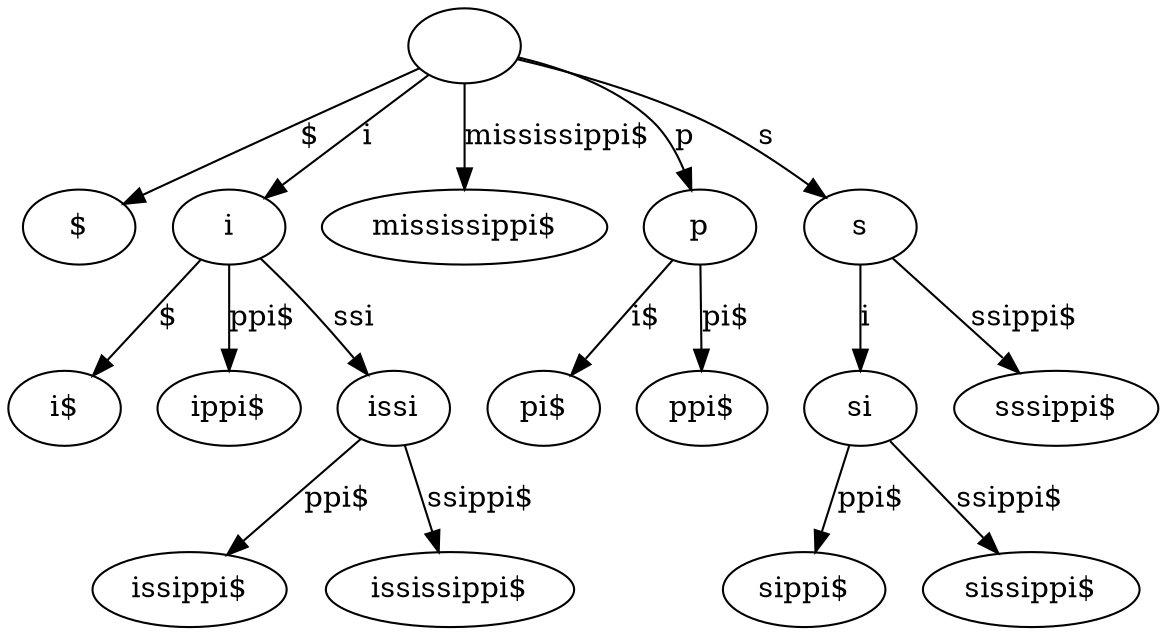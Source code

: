 // Suffix tree
digraph {
	"|" [label=""]
	"$|$" [label="$"]
	"|" -> "$|$" [label="$"]
	"i|i" [label=i]
	"$|i$" [label="i$"]
	"i|i" -> "$|i$" [label="$"]
	"ppi$|ippi$" [label="ippi$"]
	"i|i" -> "ppi$|ippi$" [label="ppi$"]
	"ssi|issi" [label=issi]
	"ppi$|issippi$" [label="issippi$"]
	"ssi|issi" -> "ppi$|issippi$" [label="ppi$"]
	"ssippi$|ississippi$" [label="ississippi$"]
	"ssi|issi" -> "ssippi$|ississippi$" [label="ssippi$"]
	"i|i" -> "ssi|issi" [label=ssi]
	"|" -> "i|i" [label=i]
	"mississippi$|mississippi$" [label="mississippi$"]
	"|" -> "mississippi$|mississippi$" [label="mississippi$"]
	"p|p" [label=p]
	"i$|pi$" [label="pi$"]
	"p|p" -> "i$|pi$" [label="i$"]
	"pi$|ppi$" [label="ppi$"]
	"p|p" -> "pi$|ppi$" [label="pi$"]
	"|" -> "p|p" [label=p]
	"s|s" [label=s]
	"i|si" [label=si]
	"ppi$|sippi$" [label="sippi$"]
	"i|si" -> "ppi$|sippi$" [label="ppi$"]
	"ssippi$|sissippi$" [label="sissippi$"]
	"i|si" -> "ssippi$|sissippi$" [label="ssippi$"]
	"s|s" -> "i|si" [label=i]
	"ssippi$|sssippi$" [label="sssippi$"]
	"s|s" -> "ssippi$|sssippi$" [label="ssippi$"]
	"|" -> "s|s" [label=s]
}
